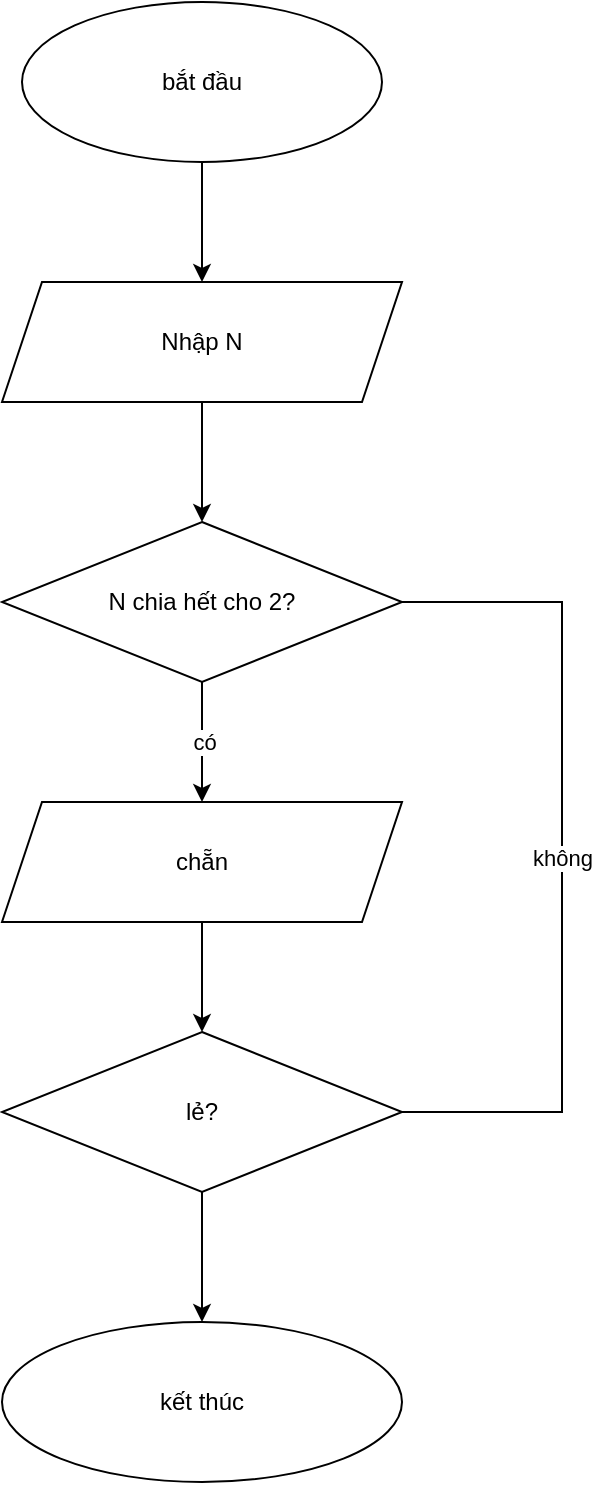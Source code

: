 <mxfile version="28.2.3">
  <diagram name="Trang-1" id="YA0nKpuZc--lpHGXZApU">
    <mxGraphModel grid="1" page="1" gridSize="10" guides="1" tooltips="1" connect="1" arrows="1" fold="1" pageScale="1" pageWidth="827" pageHeight="1169" math="0" shadow="0">
      <root>
        <mxCell id="0" />
        <mxCell id="1" parent="0" />
        <mxCell id="5blK_2DUgYGSN6k45Kbj-2" style="edgeStyle=orthogonalEdgeStyle;rounded=0;orthogonalLoop=1;jettySize=auto;html=1;" edge="1" parent="1" source="5blK_2DUgYGSN6k45Kbj-1">
          <mxGeometry relative="1" as="geometry">
            <mxPoint x="420" y="210" as="targetPoint" />
          </mxGeometry>
        </mxCell>
        <mxCell id="5blK_2DUgYGSN6k45Kbj-1" value="bắt đầu" style="ellipse;whiteSpace=wrap;html=1;" vertex="1" parent="1">
          <mxGeometry x="330" y="70" width="180" height="80" as="geometry" />
        </mxCell>
        <mxCell id="5blK_2DUgYGSN6k45Kbj-4" style="edgeStyle=orthogonalEdgeStyle;rounded=0;orthogonalLoop=1;jettySize=auto;html=1;" edge="1" parent="1" source="5blK_2DUgYGSN6k45Kbj-3">
          <mxGeometry relative="1" as="geometry">
            <mxPoint x="420" y="330" as="targetPoint" />
          </mxGeometry>
        </mxCell>
        <mxCell id="5blK_2DUgYGSN6k45Kbj-3" value="Nhập N" style="shape=parallelogram;perimeter=parallelogramPerimeter;whiteSpace=wrap;html=1;fixedSize=1;" vertex="1" parent="1">
          <mxGeometry x="320" y="210" width="200" height="60" as="geometry" />
        </mxCell>
        <mxCell id="5blK_2DUgYGSN6k45Kbj-6" value="có" style="edgeStyle=orthogonalEdgeStyle;rounded=0;orthogonalLoop=1;jettySize=auto;html=1;" edge="1" parent="1" source="5blK_2DUgYGSN6k45Kbj-5">
          <mxGeometry relative="1" as="geometry">
            <mxPoint x="420" y="470" as="targetPoint" />
          </mxGeometry>
        </mxCell>
        <mxCell id="5blK_2DUgYGSN6k45Kbj-5" value="N chia hết cho 2?" style="rhombus;whiteSpace=wrap;html=1;" vertex="1" parent="1">
          <mxGeometry x="320" y="330" width="200" height="80" as="geometry" />
        </mxCell>
        <mxCell id="5blK_2DUgYGSN6k45Kbj-9" style="edgeStyle=orthogonalEdgeStyle;rounded=0;orthogonalLoop=1;jettySize=auto;html=1;entryX=0.5;entryY=0;entryDx=0;entryDy=0;" edge="1" parent="1" source="5blK_2DUgYGSN6k45Kbj-7" target="5blK_2DUgYGSN6k45Kbj-8">
          <mxGeometry relative="1" as="geometry" />
        </mxCell>
        <mxCell id="5blK_2DUgYGSN6k45Kbj-7" value="chẵn" style="shape=parallelogram;perimeter=parallelogramPerimeter;whiteSpace=wrap;html=1;fixedSize=1;" vertex="1" parent="1">
          <mxGeometry x="320" y="470" width="200" height="60" as="geometry" />
        </mxCell>
        <mxCell id="5blK_2DUgYGSN6k45Kbj-10" style="edgeStyle=orthogonalEdgeStyle;rounded=0;orthogonalLoop=1;jettySize=auto;html=1;" edge="1" parent="1" source="5blK_2DUgYGSN6k45Kbj-8">
          <mxGeometry relative="1" as="geometry">
            <mxPoint x="420" y="730" as="targetPoint" />
          </mxGeometry>
        </mxCell>
        <mxCell id="5blK_2DUgYGSN6k45Kbj-8" value="lẻ?" style="rhombus;whiteSpace=wrap;html=1;" vertex="1" parent="1">
          <mxGeometry x="320" y="585" width="200" height="80" as="geometry" />
        </mxCell>
        <mxCell id="5blK_2DUgYGSN6k45Kbj-11" value="kết thúc" style="ellipse;whiteSpace=wrap;html=1;" vertex="1" parent="1">
          <mxGeometry x="320" y="730" width="200" height="80" as="geometry" />
        </mxCell>
        <mxCell id="5blK_2DUgYGSN6k45Kbj-13" value="không" style="endArrow=none;html=1;rounded=0;exitX=1;exitY=0.5;exitDx=0;exitDy=0;entryX=1;entryY=0.5;entryDx=0;entryDy=0;" edge="1" parent="1" source="5blK_2DUgYGSN6k45Kbj-8" target="5blK_2DUgYGSN6k45Kbj-5">
          <mxGeometry width="50" height="50" relative="1" as="geometry">
            <mxPoint x="390" y="440" as="sourcePoint" />
            <mxPoint x="440" y="390" as="targetPoint" />
            <Array as="points">
              <mxPoint x="600" y="625" />
              <mxPoint x="600" y="370" />
            </Array>
          </mxGeometry>
        </mxCell>
      </root>
    </mxGraphModel>
  </diagram>
</mxfile>
